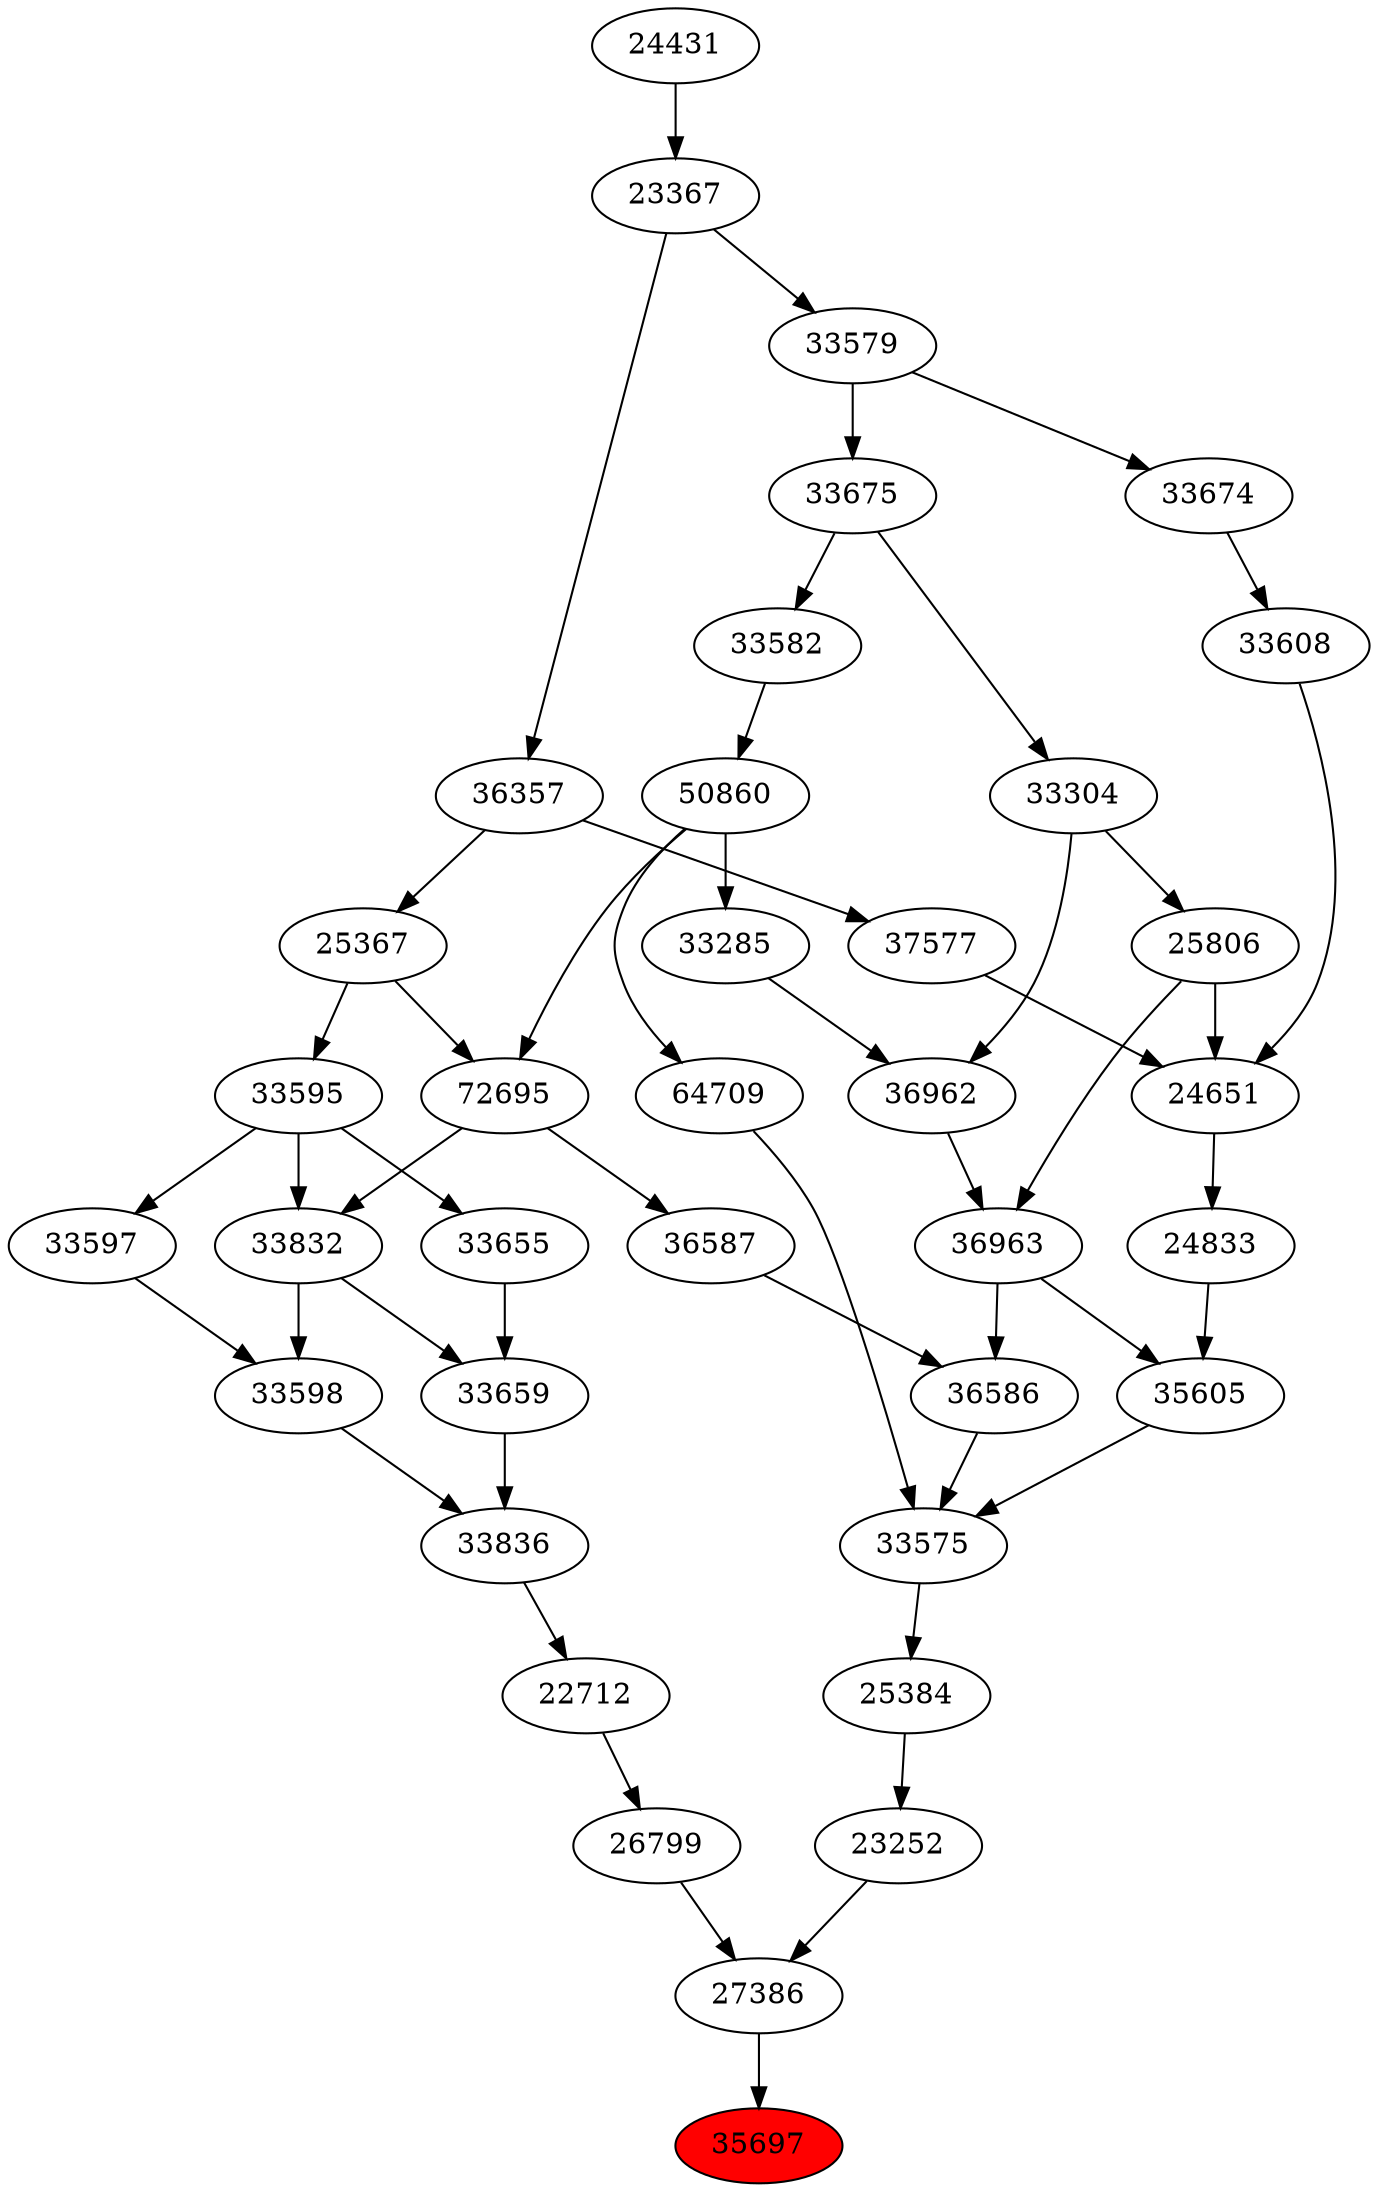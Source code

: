 strict digraph{ 
35697 [label="35697" fillcolor=red style=filled]
27386 -> 35697
27386 [label="27386"]
26799 -> 27386
23252 -> 27386
26799 [label="26799"]
22712 -> 26799
23252 [label="23252"]
25384 -> 23252
22712 [label="22712"]
33836 -> 22712
25384 [label="25384"]
33575 -> 25384
33836 [label="33836"]
33659 -> 33836
33598 -> 33836
33575 [label="33575"]
36586 -> 33575
35605 -> 33575
64709 -> 33575
33659 [label="33659"]
33655 -> 33659
33832 -> 33659
33598 [label="33598"]
33597 -> 33598
33832 -> 33598
36586 [label="36586"]
36587 -> 36586
36963 -> 36586
35605 [label="35605"]
24833 -> 35605
36963 -> 35605
64709 [label="64709"]
50860 -> 64709
33655 [label="33655"]
33595 -> 33655
33832 [label="33832"]
72695 -> 33832
33595 -> 33832
33597 [label="33597"]
33595 -> 33597
36587 [label="36587"]
72695 -> 36587
36963 [label="36963"]
36962 -> 36963
25806 -> 36963
24833 [label="24833"]
24651 -> 24833
50860 [label="50860"]
33582 -> 50860
33595 [label="33595"]
25367 -> 33595
72695 [label="72695"]
50860 -> 72695
25367 -> 72695
36962 [label="36962"]
33285 -> 36962
33304 -> 36962
25806 [label="25806"]
33304 -> 25806
24651 [label="24651"]
25806 -> 24651
33608 -> 24651
37577 -> 24651
33582 [label="33582"]
33675 -> 33582
25367 [label="25367"]
36357 -> 25367
33285 [label="33285"]
50860 -> 33285
33304 [label="33304"]
33675 -> 33304
33608 [label="33608"]
33674 -> 33608
37577 [label="37577"]
36357 -> 37577
33675 [label="33675"]
33579 -> 33675
36357 [label="36357"]
23367 -> 36357
33674 [label="33674"]
33579 -> 33674
33579 [label="33579"]
23367 -> 33579
23367 [label="23367"]
24431 -> 23367
24431 [label="24431"]
}
